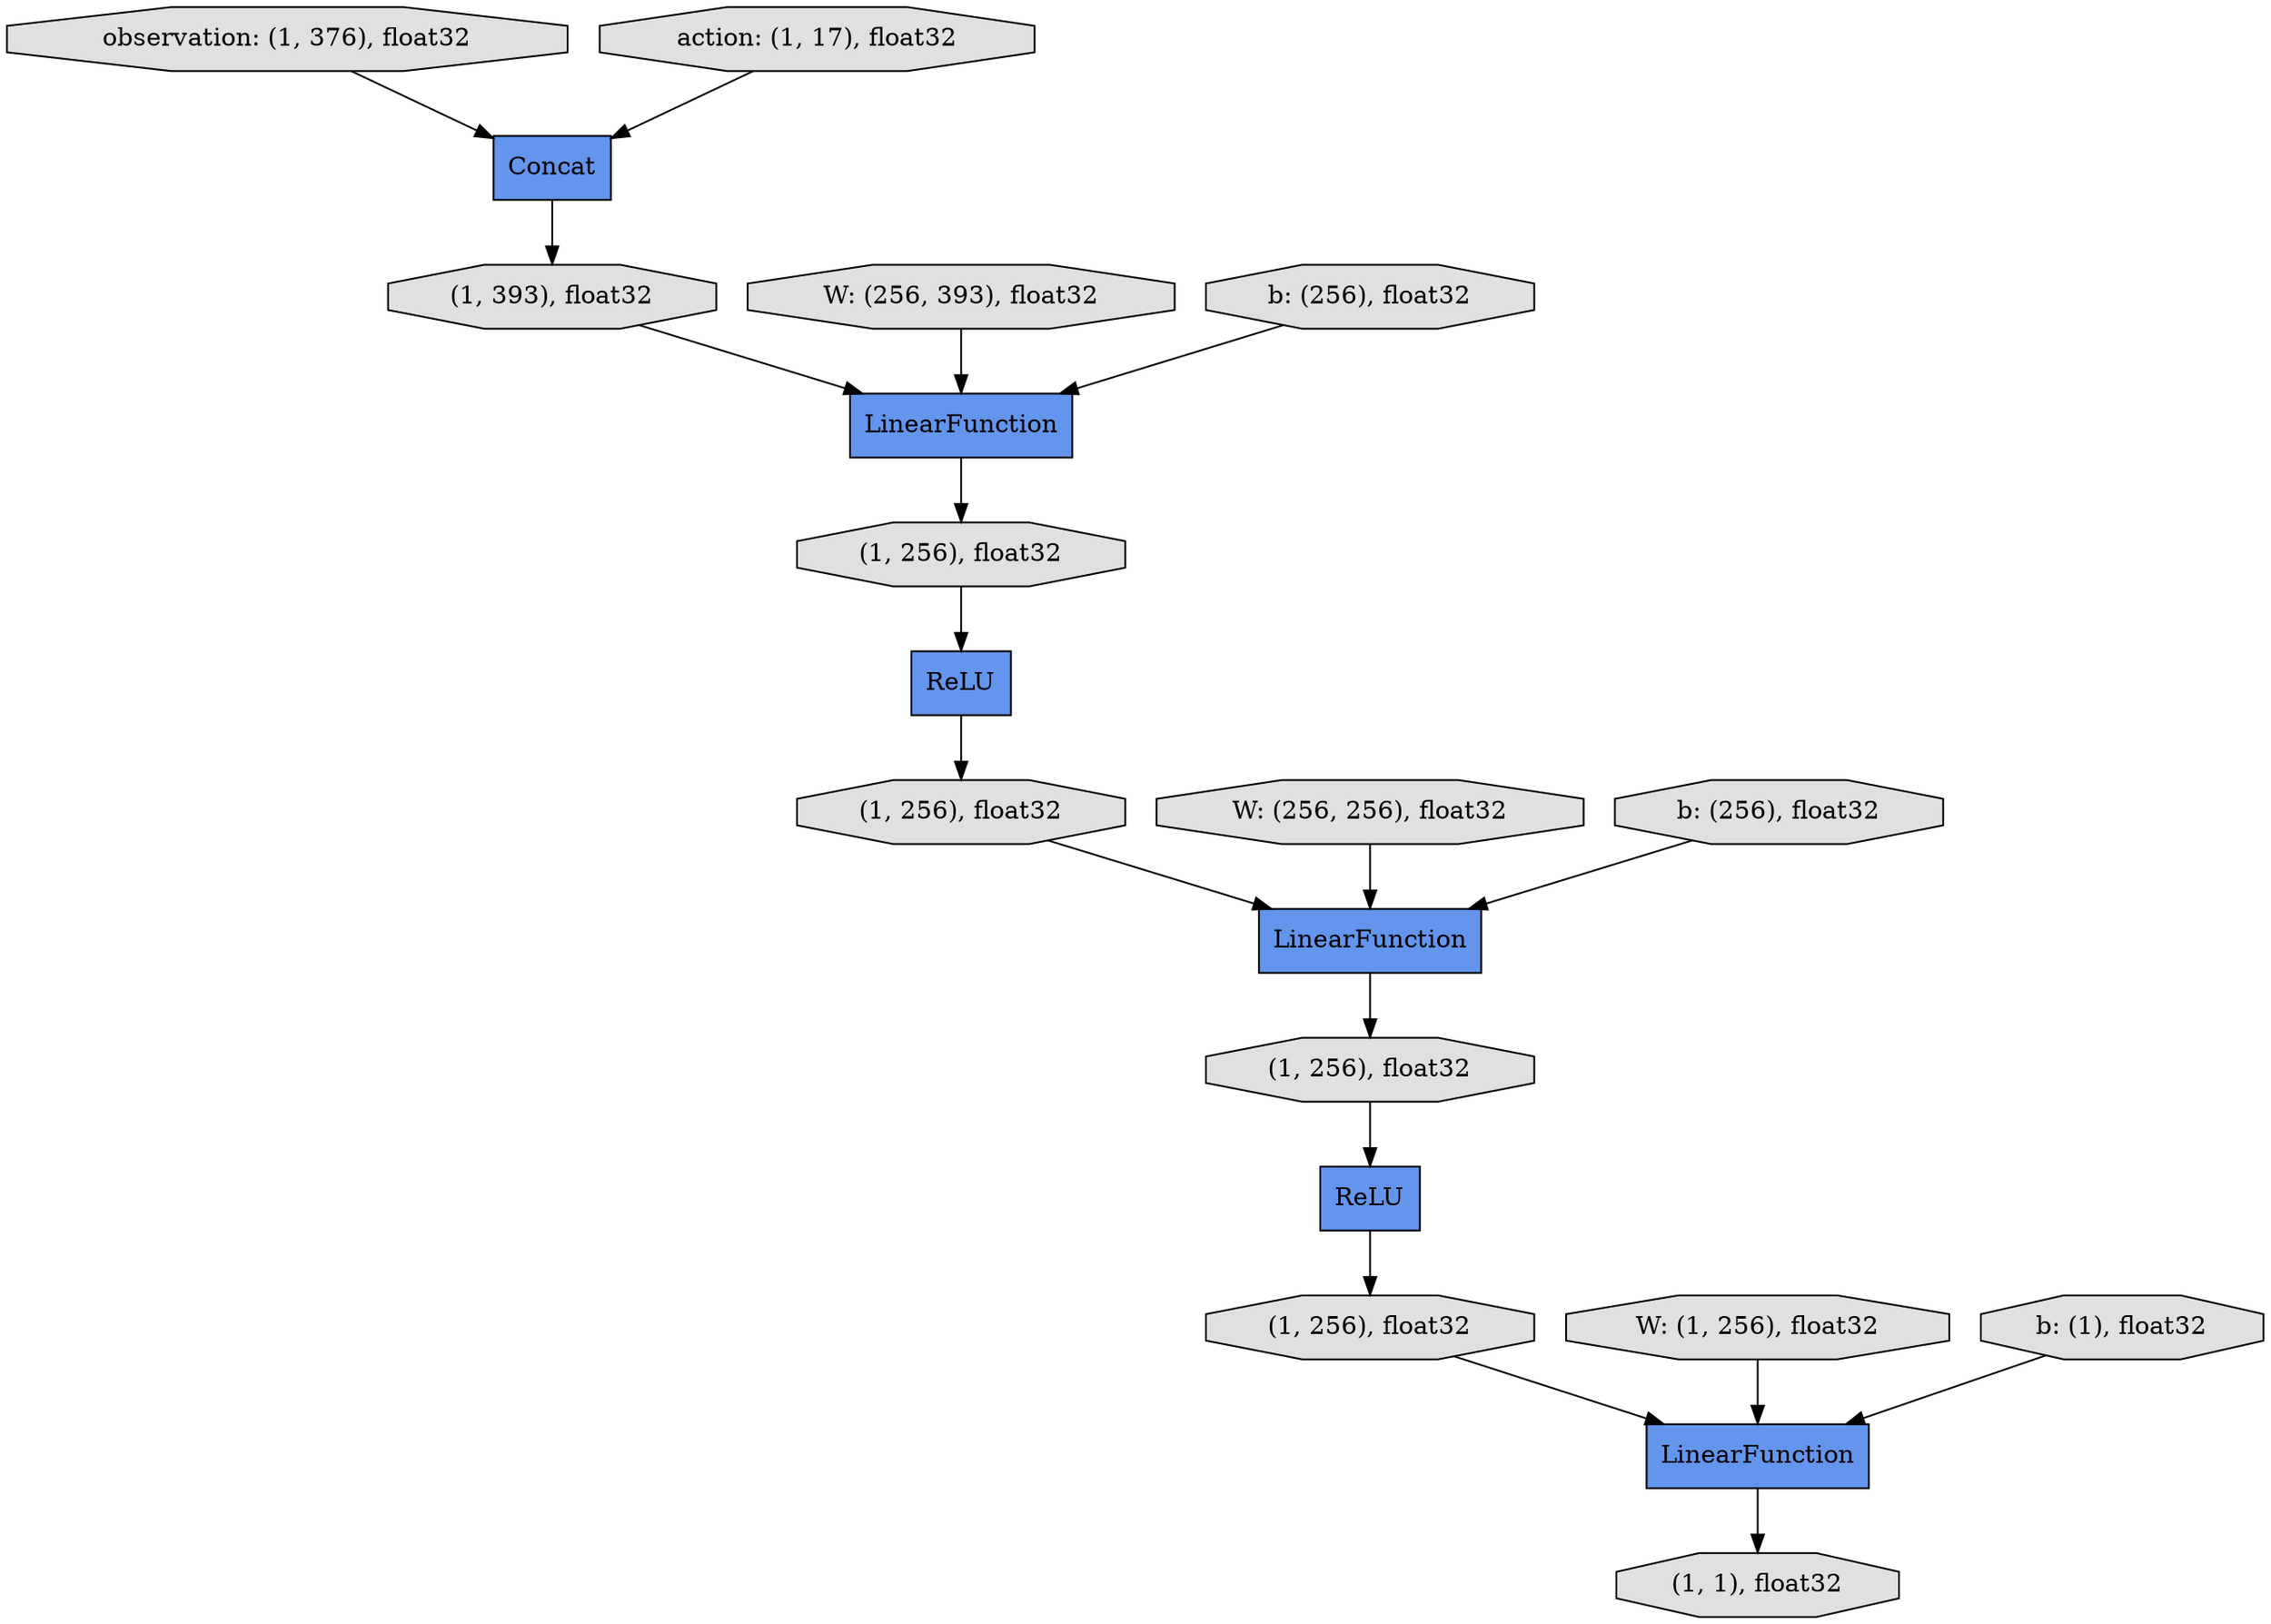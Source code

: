 digraph graphname{rankdir=TB;69281975824 [label="observation: (1, 376), float32",shape="octagon",fillcolor="#E0E0E0",style="filled"];69282015776 [label="(1, 256), float32",shape="octagon",fillcolor="#E0E0E0",style="filled"];69281975936 [label="action: (1, 17), float32",shape="octagon",fillcolor="#E0E0E0",style="filled"];4462356128 [label="Concat",shape="record",fillcolor="#6495ED",style="filled"];69281946312 [label="W: (256, 256), float32",shape="octagon",fillcolor="#E0E0E0",style="filled"];69282015944 [label="(1, 256), float32",shape="octagon",fillcolor="#E0E0E0",style="filled"];69282014432 [label="LinearFunction",shape="record",fillcolor="#6495ED",style="filled"];69281946872 [label="W: (1, 256), float32",shape="octagon",fillcolor="#E0E0E0",style="filled"];69281945808 [label="W: (256, 393), float32",shape="octagon",fillcolor="#E0E0E0",style="filled"];69282013480 [label="LinearFunction",shape="record",fillcolor="#6495ED",style="filled"];69282016056 [label="ReLU",shape="record",fillcolor="#6495ED",style="filled"];69281946032 [label="b: (256), float32",shape="octagon",fillcolor="#E0E0E0",style="filled"];4681518048 [label="(1, 393), float32",shape="octagon",fillcolor="#E0E0E0",style="filled"];69282014096 [label="(1, 1), float32",shape="octagon",fillcolor="#E0E0E0",style="filled"];69281946536 [label="b: (256), float32",shape="octagon",fillcolor="#E0E0E0",style="filled"];69282015664 [label="LinearFunction",shape="record",fillcolor="#6495ED",style="filled"];69282014656 [label="(1, 256), float32",shape="octagon",fillcolor="#E0E0E0",style="filled"];69281947096 [label="b: (1), float32",shape="octagon",fillcolor="#E0E0E0",style="filled"];4637123528 [label="ReLU",shape="record",fillcolor="#6495ED",style="filled"];69282015216 [label="(1, 256), float32",shape="octagon",fillcolor="#E0E0E0",style="filled"];4462356128 -> 4681518048;69282016056 -> 69282014656;69281946536 -> 69282015664;69281946312 -> 69282015664;69282013480 -> 69282015944;69282015216 -> 69282016056;69282014432 -> 69282014096;69281946032 -> 69282013480;69281975824 -> 4462356128;69281975936 -> 4462356128;4637123528 -> 69282015776;69281945808 -> 69282013480;69282014656 -> 69282014432;4681518048 -> 69282013480;69281947096 -> 69282014432;69282015664 -> 69282015216;69281946872 -> 69282014432;69282015944 -> 4637123528;69282015776 -> 69282015664;}